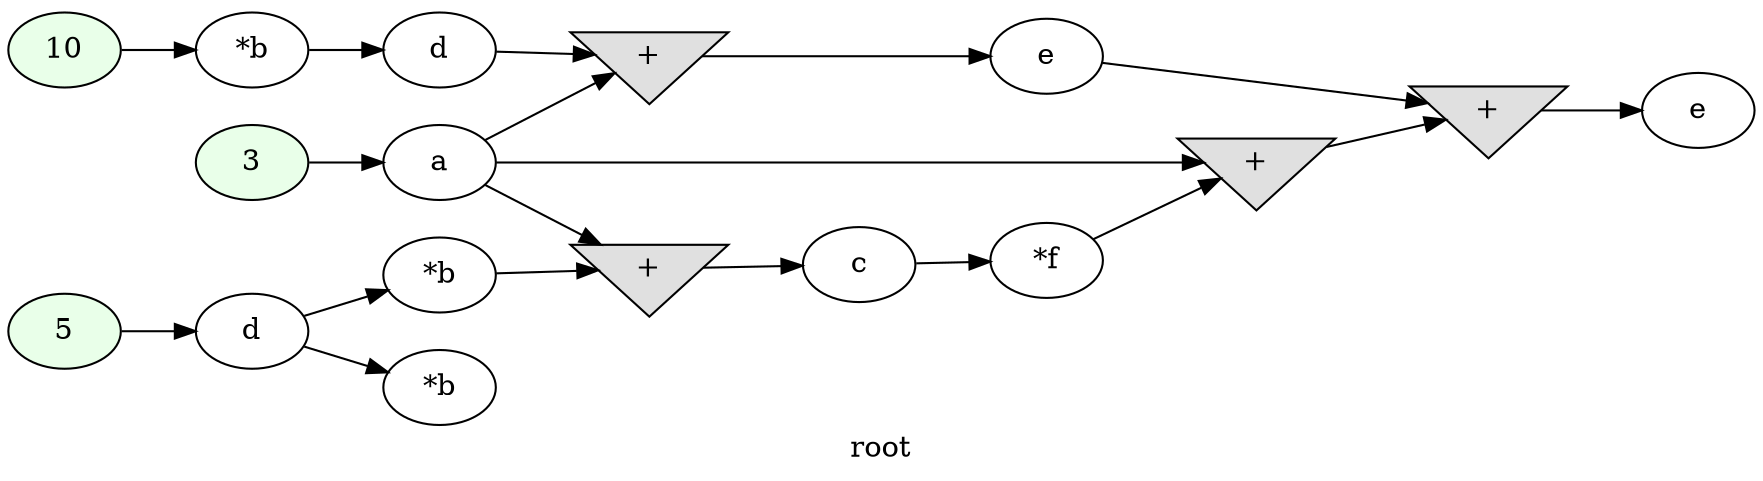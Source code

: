 digraph G
{
rankdir=LR;
label = "root";
	node_000001 [ label = "3", style=filled, fillcolor="#E9FFE9" ]
	node_000002 [ label = "a" ]
	node_000003 [ label = "5", style=filled, fillcolor="#E9FFE9" ]
	node_000004 [ label = "d" ]
	node_000005 [ label = "*b" ]
	node_000006 [ label = "+", shape=invtriangle, style=filled, fillcolor="#E0E0E0" ]
	node_000007 [ label = "c" ]
	node_000008 [ label = "10", style=filled, fillcolor="#E9FFE9" ]
	node_000009 [ label = "*b" ]
	node_000010 [ label = "*b" ]
	node_000011 [ label = "d" ]
	node_000012 [ label = "+", shape=invtriangle, style=filled, fillcolor="#E0E0E0" ]
	node_000013 [ label = "e" ]
	node_000014 [ label = "*f" ]
	node_000015 [ label = "+", shape=invtriangle, style=filled, fillcolor="#E0E0E0" ]
	node_000016 [ label = "+", shape=invtriangle, style=filled, fillcolor="#E0E0E0" ]
	node_000017 [ label = "e" ]
	node_000001 -> node_000002
	node_000002 -> node_000006
	node_000002 -> node_000012
	node_000002 -> node_000015
	node_000003 -> node_000004
	node_000004 -> node_000005
	node_000004 -> node_000010
	node_000005 -> node_000006
	node_000006 -> node_000007
	node_000007 -> node_000014
	node_000008 -> node_000009
	node_000009 -> node_000011
	node_000011 -> node_000012
	node_000012 -> node_000013
	node_000013 -> node_000016
	node_000014 -> node_000015
	node_000015 -> node_000016
	node_000016 -> node_000017
}
